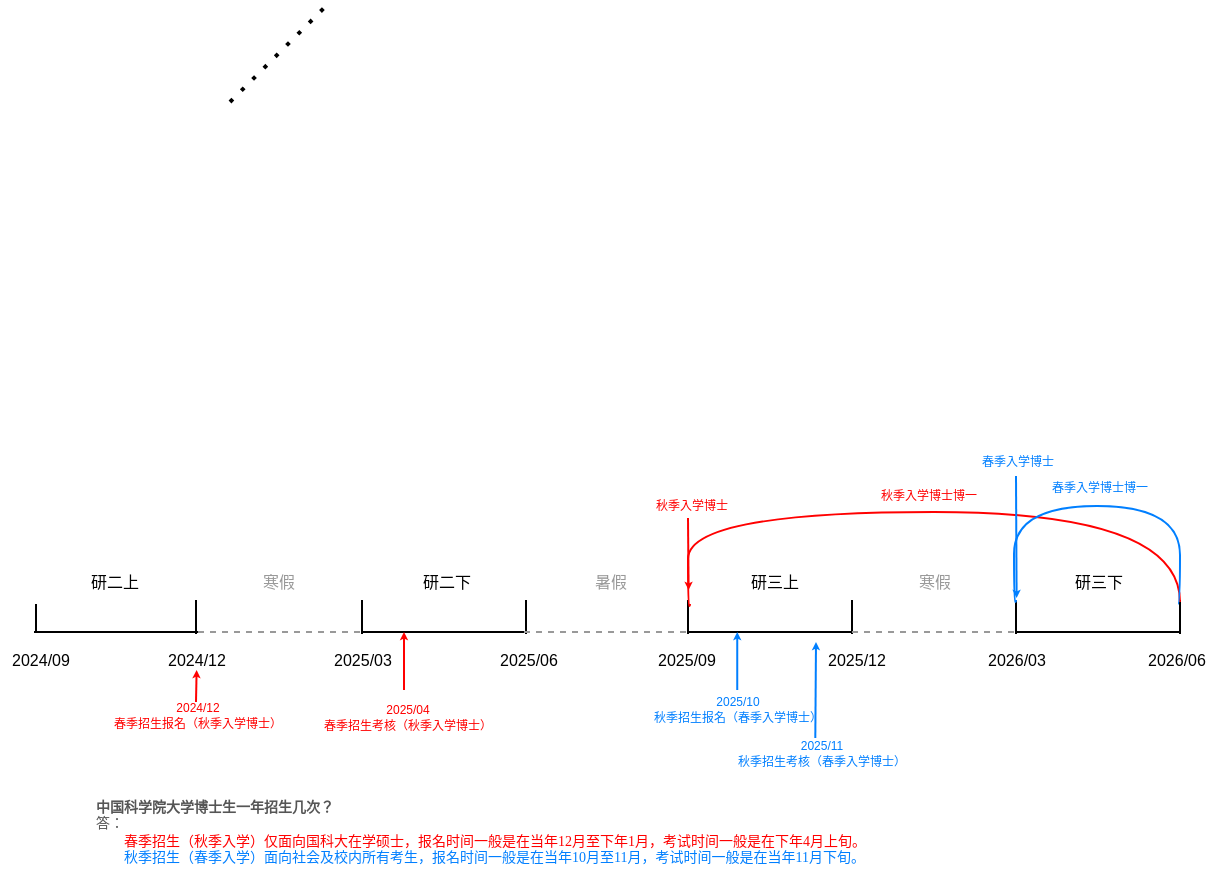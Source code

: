 <mxfile version="24.7.7">
  <diagram name="第 1 页" id="c_dqp6Y1Js3CEISHKBOk">
    <mxGraphModel dx="838" dy="240" grid="0" gridSize="10" guides="1" tooltips="1" connect="1" arrows="1" fold="1" page="0" pageScale="1" pageWidth="827" pageHeight="1169" math="0" shadow="0">
      <root>
        <mxCell id="0" />
        <mxCell id="1" parent="0" />
        <mxCell id="-1gonDbrTuOEEuY6i_R5-1" value="" style="endArrow=none;dashed=1;html=1;dashPattern=1 3;strokeWidth=2;rounded=0;" edge="1" parent="1">
          <mxGeometry width="50" height="50" relative="1" as="geometry">
            <mxPoint x="88" y="131" as="sourcePoint" />
            <mxPoint x="138" y="81" as="targetPoint" />
          </mxGeometry>
        </mxCell>
        <mxCell id="-1gonDbrTuOEEuY6i_R5-2" value="" style="endArrow=none;html=1;rounded=0;" edge="1" parent="1">
          <mxGeometry width="50" height="50" relative="1" as="geometry">
            <mxPoint x="-10" y="396" as="sourcePoint" />
            <mxPoint x="72" y="396" as="targetPoint" />
          </mxGeometry>
        </mxCell>
        <mxCell id="-1gonDbrTuOEEuY6i_R5-3" value="" style="endArrow=none;html=1;rounded=0;" edge="1" parent="1">
          <mxGeometry width="50" height="50" relative="1" as="geometry">
            <mxPoint x="-9" y="396" as="sourcePoint" />
            <mxPoint x="-9" y="382" as="targetPoint" />
          </mxGeometry>
        </mxCell>
        <mxCell id="-1gonDbrTuOEEuY6i_R5-4" value="" style="endArrow=none;html=1;rounded=0;" edge="1" parent="1">
          <mxGeometry width="50" height="50" relative="1" as="geometry">
            <mxPoint x="71" y="397" as="sourcePoint" />
            <mxPoint x="71" y="380" as="targetPoint" />
          </mxGeometry>
        </mxCell>
        <mxCell id="-1gonDbrTuOEEuY6i_R5-5" value="" style="endArrow=none;html=1;rounded=0;dashed=1;fontColor=#999999;strokeColor=#999999;" edge="1" parent="1">
          <mxGeometry width="50" height="50" relative="1" as="geometry">
            <mxPoint x="72" y="396" as="sourcePoint" />
            <mxPoint x="154" y="396" as="targetPoint" />
          </mxGeometry>
        </mxCell>
        <mxCell id="-1gonDbrTuOEEuY6i_R5-6" value="" style="endArrow=none;html=1;rounded=0;" edge="1" parent="1">
          <mxGeometry width="50" height="50" relative="1" as="geometry">
            <mxPoint x="154" y="397" as="sourcePoint" />
            <mxPoint x="154" y="380" as="targetPoint" />
          </mxGeometry>
        </mxCell>
        <mxCell id="-1gonDbrTuOEEuY6i_R5-7" value="" style="endArrow=none;html=1;rounded=0;" edge="1" parent="1">
          <mxGeometry width="50" height="50" relative="1" as="geometry">
            <mxPoint x="154" y="396" as="sourcePoint" />
            <mxPoint x="236" y="396" as="targetPoint" />
          </mxGeometry>
        </mxCell>
        <mxCell id="-1gonDbrTuOEEuY6i_R5-8" value="" style="endArrow=none;html=1;rounded=0;" edge="1" parent="1">
          <mxGeometry width="50" height="50" relative="1" as="geometry">
            <mxPoint x="236" y="397" as="sourcePoint" />
            <mxPoint x="236" y="380" as="targetPoint" />
          </mxGeometry>
        </mxCell>
        <mxCell id="-1gonDbrTuOEEuY6i_R5-9" value="" style="endArrow=none;html=1;rounded=0;dashed=1;strokeColor=#999999;" edge="1" parent="1">
          <mxGeometry width="50" height="50" relative="1" as="geometry">
            <mxPoint x="235" y="396" as="sourcePoint" />
            <mxPoint x="317" y="396" as="targetPoint" />
          </mxGeometry>
        </mxCell>
        <mxCell id="-1gonDbrTuOEEuY6i_R5-10" value="" style="endArrow=none;html=1;rounded=0;" edge="1" parent="1">
          <mxGeometry width="50" height="50" relative="1" as="geometry">
            <mxPoint x="317" y="397" as="sourcePoint" />
            <mxPoint x="317" y="380" as="targetPoint" />
          </mxGeometry>
        </mxCell>
        <mxCell id="-1gonDbrTuOEEuY6i_R5-11" value="" style="endArrow=none;html=1;rounded=0;" edge="1" parent="1">
          <mxGeometry width="50" height="50" relative="1" as="geometry">
            <mxPoint x="317" y="396" as="sourcePoint" />
            <mxPoint x="399" y="396" as="targetPoint" />
          </mxGeometry>
        </mxCell>
        <mxCell id="-1gonDbrTuOEEuY6i_R5-12" value="" style="endArrow=none;html=1;rounded=0;" edge="1" parent="1">
          <mxGeometry width="50" height="50" relative="1" as="geometry">
            <mxPoint x="399" y="397" as="sourcePoint" />
            <mxPoint x="399" y="380" as="targetPoint" />
          </mxGeometry>
        </mxCell>
        <mxCell id="-1gonDbrTuOEEuY6i_R5-13" value="" style="endArrow=none;html=1;rounded=0;dashed=1;strokeColor=#999999;" edge="1" parent="1">
          <mxGeometry width="50" height="50" relative="1" as="geometry">
            <mxPoint x="399" y="396" as="sourcePoint" />
            <mxPoint x="481" y="396" as="targetPoint" />
          </mxGeometry>
        </mxCell>
        <mxCell id="-1gonDbrTuOEEuY6i_R5-14" value="" style="endArrow=none;html=1;rounded=0;" edge="1" parent="1">
          <mxGeometry width="50" height="50" relative="1" as="geometry">
            <mxPoint x="481" y="397" as="sourcePoint" />
            <mxPoint x="481" y="380" as="targetPoint" />
          </mxGeometry>
        </mxCell>
        <mxCell id="-1gonDbrTuOEEuY6i_R5-15" value="2024/09" style="text;html=1;align=center;verticalAlign=middle;whiteSpace=wrap;rounded=0;fontSize=8;" vertex="1" parent="1">
          <mxGeometry x="-27" y="401" width="41" height="18" as="geometry" />
        </mxCell>
        <mxCell id="-1gonDbrTuOEEuY6i_R5-18" value="2024/12" style="text;html=1;align=center;verticalAlign=middle;whiteSpace=wrap;rounded=0;fontSize=8;" vertex="1" parent="1">
          <mxGeometry x="51" y="401" width="41" height="18" as="geometry" />
        </mxCell>
        <mxCell id="-1gonDbrTuOEEuY6i_R5-19" value="2025/03" style="text;html=1;align=center;verticalAlign=middle;whiteSpace=wrap;rounded=0;fontSize=8;" vertex="1" parent="1">
          <mxGeometry x="139" y="401" width="31" height="18" as="geometry" />
        </mxCell>
        <mxCell id="-1gonDbrTuOEEuY6i_R5-20" value="2025/06" style="text;html=1;align=center;verticalAlign=middle;whiteSpace=wrap;rounded=0;fontSize=8;" vertex="1" parent="1">
          <mxGeometry x="217" y="401" width="41" height="18" as="geometry" />
        </mxCell>
        <mxCell id="-1gonDbrTuOEEuY6i_R5-21" value="2025/09" style="text;html=1;align=center;verticalAlign=middle;whiteSpace=wrap;rounded=0;fontSize=8;" vertex="1" parent="1">
          <mxGeometry x="296" y="401" width="41" height="18" as="geometry" />
        </mxCell>
        <mxCell id="-1gonDbrTuOEEuY6i_R5-22" value="寒假" style="text;html=1;align=center;verticalAlign=middle;whiteSpace=wrap;rounded=0;fontSize=8;fontColor=#999999;" vertex="1" parent="1">
          <mxGeometry x="92" y="362" width="41" height="18" as="geometry" />
        </mxCell>
        <mxCell id="-1gonDbrTuOEEuY6i_R5-23" value="研二上" style="text;html=1;align=center;verticalAlign=middle;whiteSpace=wrap;rounded=0;fontSize=8;" vertex="1" parent="1">
          <mxGeometry x="10" y="362" width="41" height="18" as="geometry" />
        </mxCell>
        <mxCell id="-1gonDbrTuOEEuY6i_R5-24" value="研二下" style="text;html=1;align=center;verticalAlign=middle;whiteSpace=wrap;rounded=0;fontSize=8;" vertex="1" parent="1">
          <mxGeometry x="176" y="362" width="41" height="18" as="geometry" />
        </mxCell>
        <mxCell id="-1gonDbrTuOEEuY6i_R5-25" value="暑假" style="text;html=1;align=center;verticalAlign=middle;whiteSpace=wrap;rounded=0;fontSize=8;fontColor=#999999;" vertex="1" parent="1">
          <mxGeometry x="258" y="362" width="41" height="18" as="geometry" />
        </mxCell>
        <mxCell id="-1gonDbrTuOEEuY6i_R5-26" value="研三上" style="text;html=1;align=center;verticalAlign=middle;whiteSpace=wrap;rounded=0;fontSize=8;" vertex="1" parent="1">
          <mxGeometry x="340" y="362" width="41" height="18" as="geometry" />
        </mxCell>
        <mxCell id="-1gonDbrTuOEEuY6i_R5-27" value="2025/12" style="text;html=1;align=center;verticalAlign=middle;whiteSpace=wrap;rounded=0;fontSize=8;" vertex="1" parent="1">
          <mxGeometry x="381" y="401" width="41" height="18" as="geometry" />
        </mxCell>
        <mxCell id="-1gonDbrTuOEEuY6i_R5-28" value="2026/03" style="text;html=1;align=center;verticalAlign=middle;whiteSpace=wrap;rounded=0;fontSize=8;" vertex="1" parent="1">
          <mxGeometry x="461" y="401" width="41" height="18" as="geometry" />
        </mxCell>
        <mxCell id="-1gonDbrTuOEEuY6i_R5-29" value="寒假" style="text;html=1;align=center;verticalAlign=middle;whiteSpace=wrap;rounded=0;fontSize=8;fontColor=#999999;" vertex="1" parent="1">
          <mxGeometry x="420" y="362" width="41" height="18" as="geometry" />
        </mxCell>
        <mxCell id="-1gonDbrTuOEEuY6i_R5-30" value="" style="endArrow=none;html=1;rounded=0;" edge="1" parent="1">
          <mxGeometry width="50" height="50" relative="1" as="geometry">
            <mxPoint x="481" y="396" as="sourcePoint" />
            <mxPoint x="563" y="396" as="targetPoint" />
          </mxGeometry>
        </mxCell>
        <mxCell id="-1gonDbrTuOEEuY6i_R5-31" value="" style="endArrow=none;html=1;rounded=0;" edge="1" parent="1">
          <mxGeometry width="50" height="50" relative="1" as="geometry">
            <mxPoint x="563" y="397" as="sourcePoint" />
            <mxPoint x="563" y="380" as="targetPoint" />
          </mxGeometry>
        </mxCell>
        <mxCell id="-1gonDbrTuOEEuY6i_R5-32" value="2026/06" style="text;html=1;align=center;verticalAlign=middle;whiteSpace=wrap;rounded=0;fontSize=8;" vertex="1" parent="1">
          <mxGeometry x="541" y="401" width="41" height="18" as="geometry" />
        </mxCell>
        <mxCell id="-1gonDbrTuOEEuY6i_R5-33" value="研三下" style="text;html=1;align=center;verticalAlign=middle;whiteSpace=wrap;rounded=0;fontSize=8;" vertex="1" parent="1">
          <mxGeometry x="502" y="362" width="41" height="18" as="geometry" />
        </mxCell>
        <mxCell id="-1gonDbrTuOEEuY6i_R5-34" value="" style="endArrow=classic;html=1;rounded=0;fontSize=9;strokeWidth=1;endSize=1;startSize=5;fontColor=#FF0000;strokeColor=#FF0000;" edge="1" parent="1">
          <mxGeometry width="50" height="50" relative="1" as="geometry">
            <mxPoint x="175" y="425" as="sourcePoint" />
            <mxPoint x="175" y="396" as="targetPoint" />
          </mxGeometry>
        </mxCell>
        <mxCell id="-1gonDbrTuOEEuY6i_R5-39" value="" style="endArrow=none;html=1;rounded=0;edgeStyle=orthogonalEdgeStyle;curved=1;fontColor=#FF0000;strokeColor=#FF0000;" edge="1" parent="1">
          <mxGeometry width="50" height="50" relative="1" as="geometry">
            <mxPoint x="318" y="382" as="sourcePoint" />
            <mxPoint x="563" y="381" as="targetPoint" />
            <Array as="points">
              <mxPoint x="317" y="383" />
              <mxPoint x="317" y="336" />
              <mxPoint x="563" y="336" />
            </Array>
          </mxGeometry>
        </mxCell>
        <mxCell id="-1gonDbrTuOEEuY6i_R5-40" value="秋季入学博士" style="text;html=1;align=center;verticalAlign=middle;whiteSpace=wrap;rounded=0;fontSize=6;fontColor=#FF0000;" vertex="1" parent="1">
          <mxGeometry x="296" y="328" width="46" height="9" as="geometry" />
        </mxCell>
        <mxCell id="-1gonDbrTuOEEuY6i_R5-42" value="&lt;font color=&quot;#ff0000&quot; style=&quot;font-size: 6px;&quot;&gt;2025/04&lt;br&gt;春季招生考核（秋季入学博士）&lt;br&gt;&lt;/font&gt;" style="text;html=1;align=center;verticalAlign=middle;whiteSpace=wrap;rounded=0;fontSize=6;" vertex="1" parent="1">
          <mxGeometry x="133" y="429" width="88" height="20" as="geometry" />
        </mxCell>
        <mxCell id="-1gonDbrTuOEEuY6i_R5-43" value="&lt;p style=&quot;margin: 0cm 0cm 0pt; text-indent: 28px; color: rgb(85, 85, 85); font-family: 宋体; font-style: normal; font-variant-ligatures: normal; font-variant-caps: normal; font-weight: 400; letter-spacing: normal; orphans: 2; text-align: start; text-transform: none; widows: 2; word-spacing: 0px; -webkit-text-stroke-width: 0px; white-space: normal; background-color: rgb(255, 255, 255); text-decoration-thickness: initial; text-decoration-style: initial; text-decoration-color: initial; font-size: 7px;&quot; class=&quot;MsoNormal&quot;&gt;&lt;b style=&quot;font-size: 7px;&quot;&gt;&lt;span style=&quot;font-family: 仿宋_GB2312; font-size: 7px;&quot;&gt;&lt;font style=&quot;font-size: 7px;&quot;&gt;中国科学院大学博士生一年招生几次？&lt;span lang=&quot;EN-US&quot; style=&quot;font-size: 7px;&quot;&gt;&lt;/span&gt;&lt;/font&gt;&lt;/span&gt;&lt;/b&gt;&lt;/p&gt;&lt;p style=&quot;margin: 0cm 0cm 0pt; text-indent: 28px; font-family: 宋体; font-style: normal; font-variant-ligatures: normal; font-variant-caps: normal; font-weight: 400; letter-spacing: normal; orphans: 2; text-align: start; text-transform: none; widows: 2; word-spacing: 0px; -webkit-text-stroke-width: 0px; white-space: normal; background-color: rgb(255, 255, 255); text-decoration-thickness: initial; text-decoration-style: initial; text-decoration-color: initial; font-size: 7px;&quot; class=&quot;MsoNormal&quot;&gt;&lt;font style=&quot;font-size: 7px;&quot;&gt;&lt;span style=&quot;font-family: 仿宋_GB2312; font-size: 7px;&quot;&gt;&lt;font color=&quot;#555555&quot;&gt;答：&lt;/font&gt;&lt;/span&gt;&lt;/font&gt;&lt;/p&gt;&lt;p style=&quot;margin: 0cm 0cm 0pt; text-indent: 28px; font-family: 宋体; font-style: normal; font-variant-ligatures: normal; font-variant-caps: normal; font-weight: 400; letter-spacing: normal; orphans: 2; text-align: start; text-transform: none; widows: 2; word-spacing: 0px; -webkit-text-stroke-width: 0px; white-space: normal; background-color: rgb(255, 255, 255); text-decoration-thickness: initial; text-decoration-style: initial; text-decoration-color: initial; font-size: 7px;&quot; class=&quot;MsoNormal&quot;&gt;&lt;font style=&quot;font-size: 7px;&quot;&gt;&lt;span style=&quot;font-family: 仿宋_GB2312; font-size: 7px;&quot;&gt;&lt;font color=&quot;#ff0000&quot;&gt;&lt;span style=&quot;white-space: pre;&quot;&gt;&#x9;&lt;/span&gt;春季招生&lt;/font&gt;&lt;/span&gt;&lt;/font&gt;&lt;font color=&quot;#ff0000&quot;&gt;&lt;span style=&quot;background-color: initial; font-family: 仿宋_GB2312;&quot;&gt;（&lt;/span&gt;&lt;span style=&quot;background-color: initial; font-family: 仿宋_GB2312;&quot;&gt;秋季入学&lt;/span&gt;&lt;span style=&quot;background-color: initial; font-family: 仿宋_GB2312;&quot;&gt;）&lt;/span&gt;&lt;span style=&quot;font-family: 仿宋_GB2312;&quot;&gt;仅面向国科大在学硕士，&lt;/span&gt;&lt;span style=&quot;background-color: initial; font-family: 仿宋_GB2312;&quot;&gt;报名时间一般是在当年&lt;/span&gt;&lt;span style=&quot;background-color: initial; font-family: 仿宋_GB2312;&quot; lang=&quot;EN-US&quot;&gt;12&lt;/span&gt;&lt;span style=&quot;background-color: initial; font-family: 仿宋_GB2312;&quot;&gt;月至下年&lt;/span&gt;&lt;span style=&quot;background-color: initial; font-family: 仿宋_GB2312;&quot; lang=&quot;EN-US&quot;&gt;1&lt;/span&gt;&lt;span style=&quot;background-color: initial; font-family: 仿宋_GB2312;&quot;&gt;月，&lt;/span&gt;&lt;span style=&quot;background-color: initial; font-family: 仿宋_GB2312; text-indent: 37.333px;&quot;&gt;考试时间一般是在下年&lt;/span&gt;&lt;span style=&quot;background-color: initial; font-family: 仿宋_GB2312; text-indent: 37.333px;&quot; lang=&quot;EN-US&quot;&gt;4&lt;/span&gt;&lt;span style=&quot;background-color: initial; font-family: 仿宋_GB2312; text-indent: 37.333px;&quot;&gt;月上旬。&lt;/span&gt;&lt;/font&gt;&lt;/p&gt;&lt;p style=&quot;margin: 0cm 0cm 0pt; text-indent: 28px; font-family: 宋体; font-style: normal; font-variant-ligatures: normal; font-variant-caps: normal; font-weight: 400; letter-spacing: normal; orphans: 2; text-align: start; text-transform: none; widows: 2; word-spacing: 0px; -webkit-text-stroke-width: 0px; white-space: normal; background-color: rgb(255, 255, 255); text-decoration-thickness: initial; text-decoration-style: initial; text-decoration-color: initial; font-size: 7px;&quot; class=&quot;MsoNormal&quot;&gt;&lt;font style=&quot;font-size: 7px;&quot;&gt;&lt;span style=&quot;font-family: 仿宋_GB2312; font-size: 7px;&quot;&gt;&lt;span style=&quot;color: rgb(85, 85, 85); white-space: pre;&quot;&gt;&#x9;&lt;/span&gt;&lt;font color=&quot;#007fff&quot;&gt;秋季招生（春季入学）面向社会及校内所有考生，&lt;/font&gt;&lt;/span&gt;&lt;/font&gt;&lt;font color=&quot;#007fff&quot;&gt;&lt;font style=&quot;background-color: initial;&quot;&gt;&lt;span style=&quot;font-family: 仿宋_GB2312;&quot;&gt;报名时间一般是在当年&lt;span lang=&quot;EN-US&quot;&gt;10&lt;/span&gt;月至&lt;span lang=&quot;EN-US&quot;&gt;11&lt;/span&gt;月，&lt;/span&gt;&lt;/font&gt;&lt;span style=&quot;background-color: initial; font-family: 仿宋_GB2312; text-indent: 37.333px;&quot;&gt;考试时间一般是在当年&lt;/span&gt;&lt;span style=&quot;background-color: initial; font-family: 仿宋_GB2312; text-indent: 37.333px;&quot; lang=&quot;EN-US&quot;&gt;11&lt;/span&gt;&lt;span style=&quot;background-color: initial; font-family: 仿宋_GB2312; text-indent: 37.333px;&quot;&gt;月下旬&lt;/span&gt;&lt;span style=&quot;font-family: 仿宋_GB2312;&quot;&gt;。&lt;/span&gt;&lt;/font&gt;&lt;/p&gt;" style="text;whiteSpace=wrap;html=1;fontSize=7;" vertex="1" parent="1">
          <mxGeometry x="-9" y="473" width="422" height="34" as="geometry" />
        </mxCell>
        <mxCell id="-1gonDbrTuOEEuY6i_R5-46" value="" style="endArrow=classic;html=1;rounded=0;fontSize=9;strokeWidth=1;endSize=1;startSize=5;fontColor=#FF0000;strokeColor=#FF0000;" edge="1" parent="1">
          <mxGeometry width="50" height="50" relative="1" as="geometry">
            <mxPoint x="317" y="339" as="sourcePoint" />
            <mxPoint x="317.31" y="375" as="targetPoint" />
          </mxGeometry>
        </mxCell>
        <mxCell id="-1gonDbrTuOEEuY6i_R5-47" value="秋季入学博士博一" style="text;html=1;align=center;verticalAlign=middle;whiteSpace=wrap;rounded=0;fontSize=6;fontColor=#FF0000;" vertex="1" parent="1">
          <mxGeometry x="412" y="323" width="51" height="9" as="geometry" />
        </mxCell>
        <mxCell id="-1gonDbrTuOEEuY6i_R5-48" value="" style="endArrow=classic;html=1;rounded=0;fontSize=9;strokeWidth=1;endSize=1;startSize=5;fontColor=#FF0000;strokeColor=#FF0000;" edge="1" parent="1">
          <mxGeometry width="50" height="50" relative="1" as="geometry">
            <mxPoint x="71" y="431" as="sourcePoint" />
            <mxPoint x="71.31" y="415" as="targetPoint" />
          </mxGeometry>
        </mxCell>
        <mxCell id="-1gonDbrTuOEEuY6i_R5-49" value="&lt;font color=&quot;#ff0000&quot; style=&quot;font-size: 6px;&quot;&gt;2024/12&lt;br&gt;春季招生报名（秋季入学博士）&lt;br&gt;&lt;/font&gt;" style="text;html=1;align=center;verticalAlign=middle;whiteSpace=wrap;rounded=0;fontSize=6;" vertex="1" parent="1">
          <mxGeometry x="27.5" y="427" width="88" height="22" as="geometry" />
        </mxCell>
        <mxCell id="-1gonDbrTuOEEuY6i_R5-50" value="" style="endArrow=classic;html=1;rounded=0;fontSize=9;strokeWidth=1;endSize=1;startSize=5;fontColor=#FF0000;strokeColor=#007FFF;" edge="1" parent="1">
          <mxGeometry width="50" height="50" relative="1" as="geometry">
            <mxPoint x="341.62" y="425" as="sourcePoint" />
            <mxPoint x="341.62" y="396" as="targetPoint" />
          </mxGeometry>
        </mxCell>
        <mxCell id="-1gonDbrTuOEEuY6i_R5-51" value="&lt;font style=&quot;font-size: 6px;&quot;&gt;2025/10&lt;br&gt;秋季招生报名（春季入学博士）&lt;br&gt;&lt;/font&gt;" style="text;html=1;align=center;verticalAlign=middle;whiteSpace=wrap;rounded=0;fontSize=6;fontColor=#007FFF;" vertex="1" parent="1">
          <mxGeometry x="299" y="424" width="86" height="22" as="geometry" />
        </mxCell>
        <mxCell id="-1gonDbrTuOEEuY6i_R5-52" value="&lt;font style=&quot;font-size: 6px;&quot;&gt;2025/11&lt;br&gt;秋季招生考核（春季入学博士）&lt;br&gt;&lt;/font&gt;" style="text;html=1;align=center;verticalAlign=middle;whiteSpace=wrap;rounded=0;fontSize=6;fontColor=#007FFF;" vertex="1" parent="1">
          <mxGeometry x="340" y="446" width="88" height="22" as="geometry" />
        </mxCell>
        <mxCell id="-1gonDbrTuOEEuY6i_R5-53" value="" style="endArrow=classic;html=1;rounded=0;fontSize=9;strokeWidth=1;endSize=1;startSize=5;fontColor=#FF0000;strokeColor=#007FFF;exitX=0.462;exitY=0.138;exitDx=0;exitDy=0;exitPerimeter=0;" edge="1" parent="1" source="-1gonDbrTuOEEuY6i_R5-52">
          <mxGeometry width="50" height="50" relative="1" as="geometry">
            <mxPoint x="381" y="430" as="sourcePoint" />
            <mxPoint x="381" y="401" as="targetPoint" />
          </mxGeometry>
        </mxCell>
        <mxCell id="-1gonDbrTuOEEuY6i_R5-54" value="春季入学博士" style="text;html=1;align=center;verticalAlign=middle;whiteSpace=wrap;rounded=0;fontSize=6;fontColor=#007FFF;" vertex="1" parent="1">
          <mxGeometry x="458.5" y="306" width="46" height="9" as="geometry" />
        </mxCell>
        <mxCell id="-1gonDbrTuOEEuY6i_R5-55" value="" style="endArrow=classic;html=1;rounded=0;fontSize=9;strokeWidth=1;endSize=1;startSize=5;fontColor=#007FFF;strokeColor=#007FFF;" edge="1" parent="1">
          <mxGeometry width="50" height="50" relative="1" as="geometry">
            <mxPoint x="481" y="318" as="sourcePoint" />
            <mxPoint x="481.31" y="379" as="targetPoint" />
          </mxGeometry>
        </mxCell>
        <mxCell id="-1gonDbrTuOEEuY6i_R5-57" value="" style="endArrow=none;html=1;rounded=0;edgeStyle=orthogonalEdgeStyle;curved=1;strokeColor=#007FFF;" edge="1" parent="1">
          <mxGeometry width="50" height="50" relative="1" as="geometry">
            <mxPoint x="481" y="380" as="sourcePoint" />
            <mxPoint x="562" y="382" as="targetPoint" />
            <Array as="points">
              <mxPoint x="480" y="381" />
              <mxPoint x="480" y="333" />
              <mxPoint x="563" y="333" />
              <mxPoint x="563" y="382" />
            </Array>
          </mxGeometry>
        </mxCell>
        <mxCell id="-1gonDbrTuOEEuY6i_R5-58" value="春季入学博士博一" style="text;html=1;align=center;verticalAlign=middle;whiteSpace=wrap;rounded=0;fontSize=6;fontColor=#007FFF;" vertex="1" parent="1">
          <mxGeometry x="497.75" y="319" width="49.5" height="9" as="geometry" />
        </mxCell>
      </root>
    </mxGraphModel>
  </diagram>
</mxfile>

